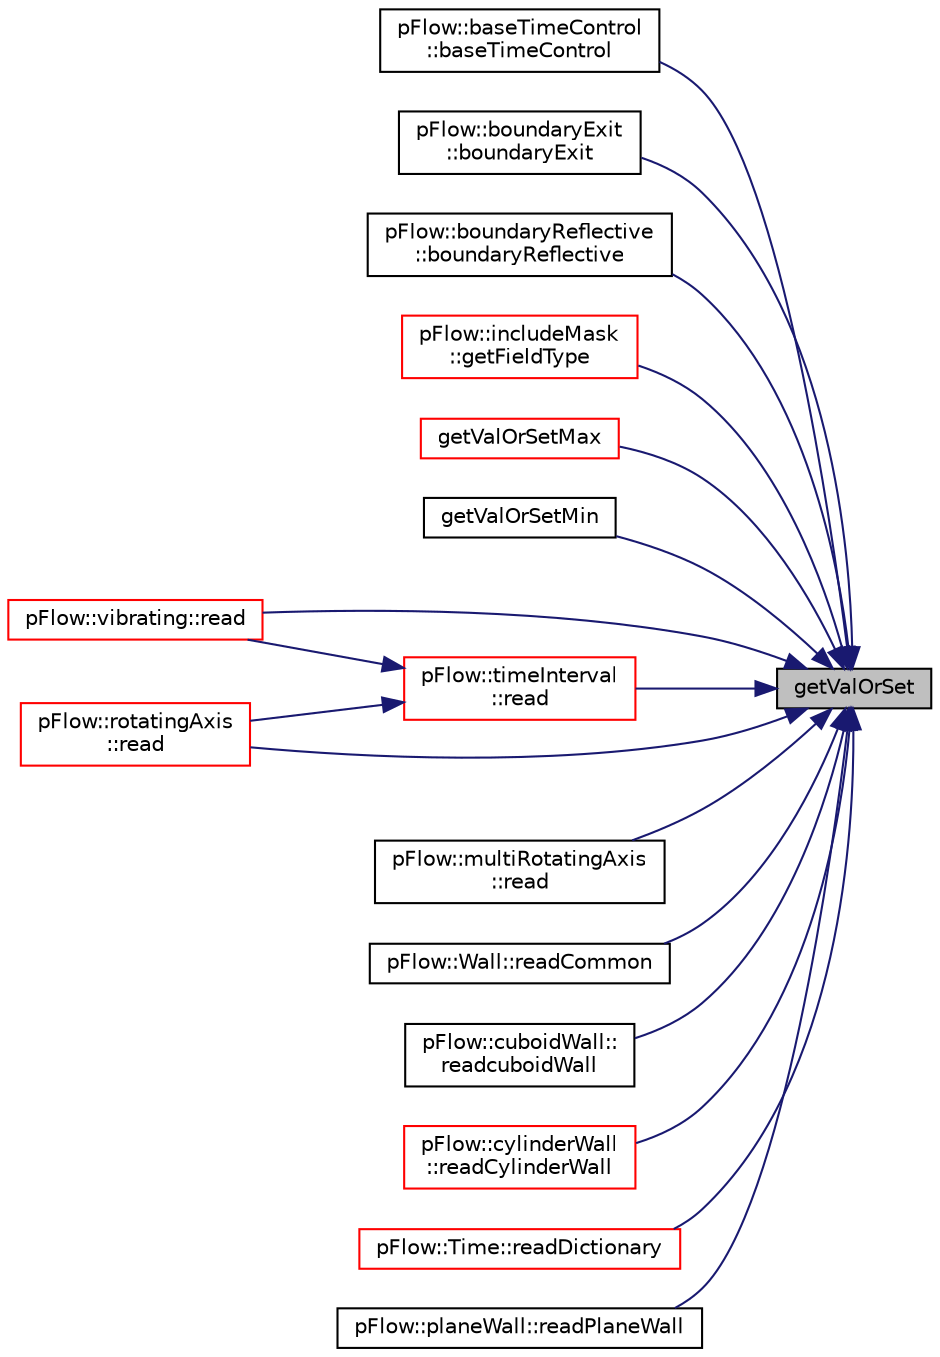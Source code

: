 digraph "getValOrSet"
{
 // LATEX_PDF_SIZE
  edge [fontname="Helvetica",fontsize="10",labelfontname="Helvetica",labelfontsize="10"];
  node [fontname="Helvetica",fontsize="10",shape=record];
  rankdir="RL";
  Node1 [label="getValOrSet",height=0.2,width=0.4,color="black", fillcolor="grey75", style="filled", fontcolor="black",tooltip="get the value of data entry or if not found, set the value to setVal"];
  Node1 -> Node2 [dir="back",color="midnightblue",fontsize="10",style="solid",fontname="Helvetica"];
  Node2 [label="pFlow::baseTimeControl\l::baseTimeControl",height=0.2,width=0.4,color="black", fillcolor="white", style="filled",URL="$classpFlow_1_1baseTimeControl.html#a53cc197f194121f3c080460e684d11f6",tooltip=" "];
  Node1 -> Node3 [dir="back",color="midnightblue",fontsize="10",style="solid",fontname="Helvetica"];
  Node3 [label="pFlow::boundaryExit\l::boundaryExit",height=0.2,width=0.4,color="black", fillcolor="white", style="filled",URL="$classpFlow_1_1boundaryExit.html#a7ba946abd1ea56a68a60487702ea7de7",tooltip=" "];
  Node1 -> Node4 [dir="back",color="midnightblue",fontsize="10",style="solid",fontname="Helvetica"];
  Node4 [label="pFlow::boundaryReflective\l::boundaryReflective",height=0.2,width=0.4,color="black", fillcolor="white", style="filled",URL="$classpFlow_1_1boundaryReflective.html#af40852552e1c95d4f73ff792cbad7681",tooltip=" "];
  Node1 -> Node5 [dir="back",color="midnightblue",fontsize="10",style="solid",fontname="Helvetica"];
  Node5 [label="pFlow::includeMask\l::getFieldType",height=0.2,width=0.4,color="red", fillcolor="white", style="filled",URL="$classpFlow_1_1includeMask.html#ac79c0ce5bab11b4b49996bc8f642d295",tooltip=" "];
  Node1 -> Node7 [dir="back",color="midnightblue",fontsize="10",style="solid",fontname="Helvetica"];
  Node7 [label="getValOrSetMax",height=0.2,width=0.4,color="red", fillcolor="white", style="filled",URL="$classpFlow_1_1dictionary.html#aca2f2df45158b023ca13bb04943acfca",tooltip="get the value of data entry anf return max(setMaxVal, value) if not found, set the value to setMaxVal"];
  Node1 -> Node10 [dir="back",color="midnightblue",fontsize="10",style="solid",fontname="Helvetica"];
  Node10 [label="getValOrSetMin",height=0.2,width=0.4,color="black", fillcolor="white", style="filled",URL="$classpFlow_1_1dictionary.html#aef87c2ede8a688aa4158465d8f3646c9",tooltip="get the value of data entry anf return max(setMinVal, value) if not found, set the value to setMinVal"];
  Node1 -> Node11 [dir="back",color="midnightblue",fontsize="10",style="solid",fontname="Helvetica"];
  Node11 [label="pFlow::timeInterval\l::read",height=0.2,width=0.4,color="red", fillcolor="white", style="filled",URL="$classpFlow_1_1timeInterval.html#ab25b05023549e7fec0ee1d0f6ce239dd",tooltip=" "];
  Node11 -> Node13 [dir="back",color="midnightblue",fontsize="10",style="solid",fontname="Helvetica"];
  Node13 [label="pFlow::vibrating::read",height=0.2,width=0.4,color="red", fillcolor="white", style="filled",URL="$classpFlow_1_1vibrating.html#ab25b05023549e7fec0ee1d0f6ce239dd",tooltip=" "];
  Node11 -> Node16 [dir="back",color="midnightblue",fontsize="10",style="solid",fontname="Helvetica"];
  Node16 [label="pFlow::rotatingAxis\l::read",height=0.2,width=0.4,color="red", fillcolor="white", style="filled",URL="$classpFlow_1_1rotatingAxis.html#ab25b05023549e7fec0ee1d0f6ce239dd",tooltip="Read from dictionary."];
  Node1 -> Node13 [dir="back",color="midnightblue",fontsize="10",style="solid",fontname="Helvetica"];
  Node1 -> Node16 [dir="back",color="midnightblue",fontsize="10",style="solid",fontname="Helvetica"];
  Node1 -> Node19 [dir="back",color="midnightblue",fontsize="10",style="solid",fontname="Helvetica"];
  Node19 [label="pFlow::multiRotatingAxis\l::read",height=0.2,width=0.4,color="black", fillcolor="white", style="filled",URL="$classpFlow_1_1multiRotatingAxis.html#ac70963b5d795997b3d042e73606604d4",tooltip="Read from dictionary."];
  Node1 -> Node20 [dir="back",color="midnightblue",fontsize="10",style="solid",fontname="Helvetica"];
  Node20 [label="pFlow::Wall::readCommon",height=0.2,width=0.4,color="black", fillcolor="white", style="filled",URL="$classpFlow_1_1Wall.html#ac339bf3cb14b75918394f93ca65ec6bf",tooltip=" "];
  Node1 -> Node21 [dir="back",color="midnightblue",fontsize="10",style="solid",fontname="Helvetica"];
  Node21 [label="pFlow::cuboidWall::\lreadcuboidWall",height=0.2,width=0.4,color="black", fillcolor="white", style="filled",URL="$classpFlow_1_1cuboidWall.html#a55e30af1f42fec1e6e19ff11aae7821b",tooltip=" "];
  Node1 -> Node22 [dir="back",color="midnightblue",fontsize="10",style="solid",fontname="Helvetica"];
  Node22 [label="pFlow::cylinderWall\l::readCylinderWall",height=0.2,width=0.4,color="red", fillcolor="white", style="filled",URL="$classpFlow_1_1cylinderWall.html#a563569591f8b215615788f0f7547c515",tooltip=" "];
  Node1 -> Node24 [dir="back",color="midnightblue",fontsize="10",style="solid",fontname="Helvetica"];
  Node24 [label="pFlow::Time::readDictionary",height=0.2,width=0.4,color="red", fillcolor="white", style="filled",URL="$classpFlow_1_1Time.html#a3ee94dd32f4df1490653290d2919dc52",tooltip=" "];
  Node1 -> Node26 [dir="back",color="midnightblue",fontsize="10",style="solid",fontname="Helvetica"];
  Node26 [label="pFlow::planeWall::readPlaneWall",height=0.2,width=0.4,color="black", fillcolor="white", style="filled",URL="$classpFlow_1_1planeWall.html#a549697ff2b459d3f6f0d888e6ab32e30",tooltip=" "];
}
